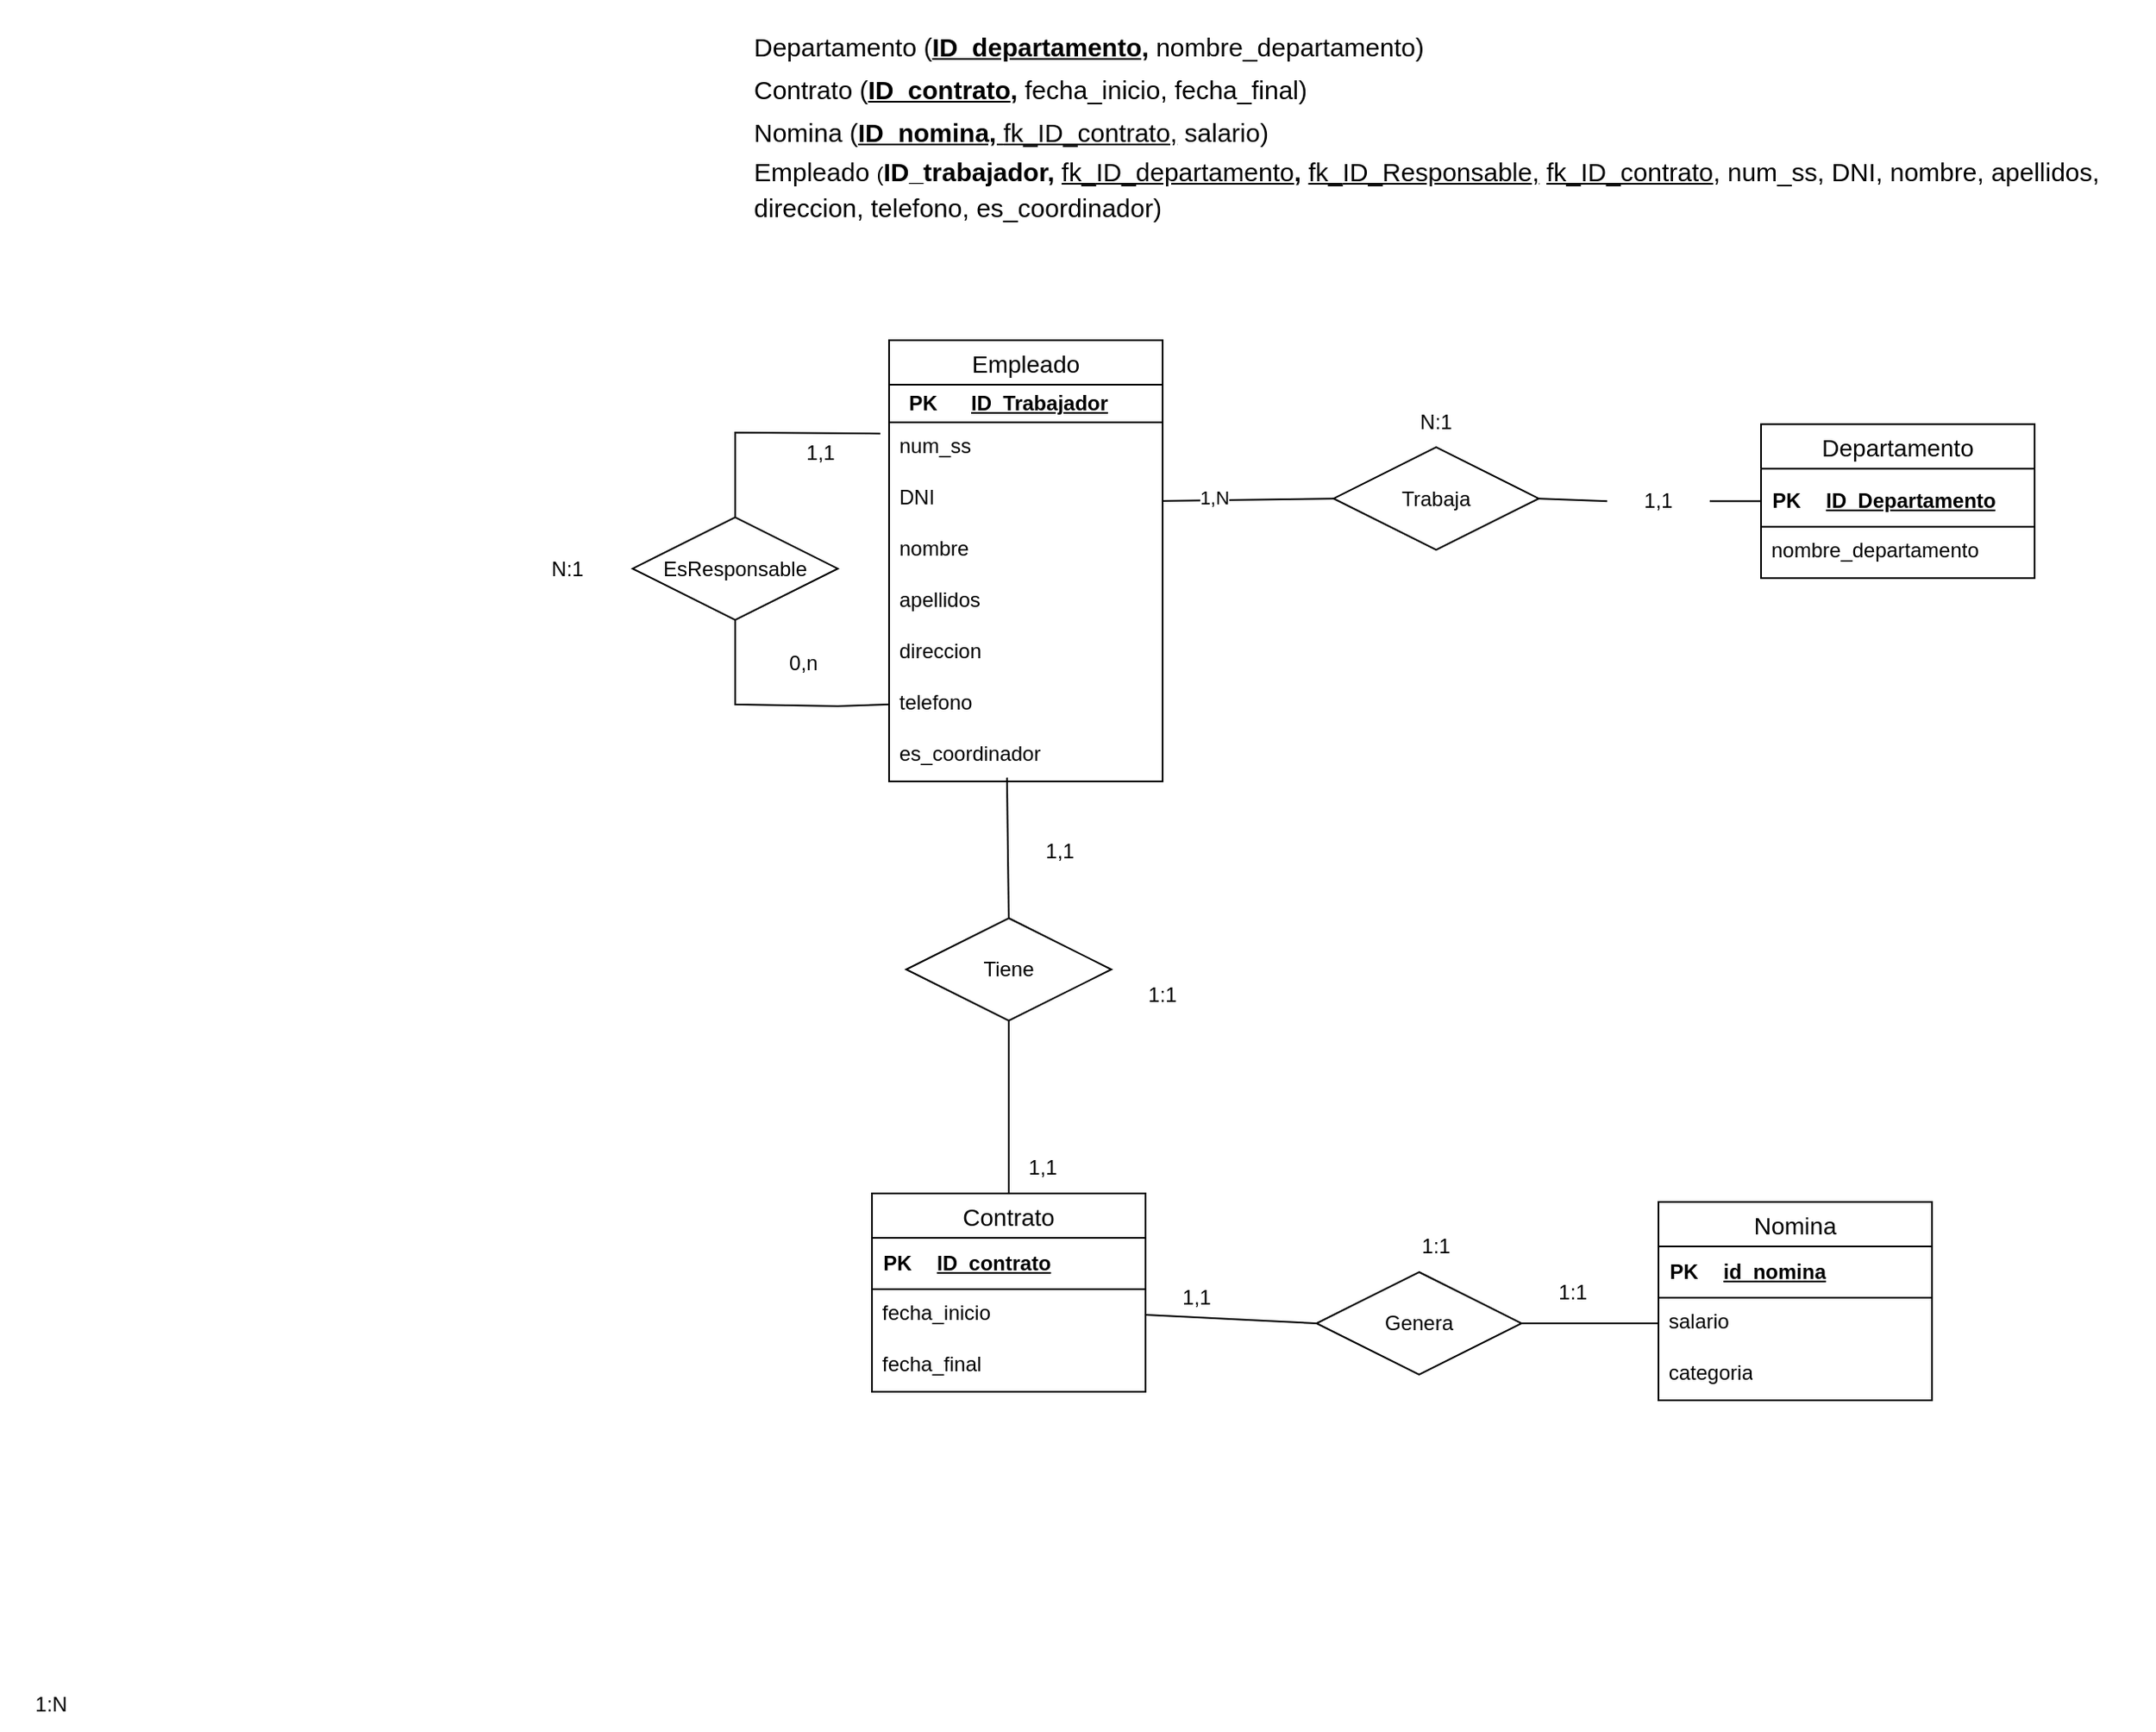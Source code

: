 <mxfile version="22.0.6" type="github">
  <diagram name="Pàgina-1" id="SuhlOd4oy2-5l4MS3tso">
    <mxGraphModel dx="2547" dy="1881" grid="1" gridSize="10" guides="1" tooltips="1" connect="1" arrows="1" fold="1" page="1" pageScale="1" pageWidth="827" pageHeight="1169" math="0" shadow="0">
      <root>
        <mxCell id="0" />
        <mxCell id="1" parent="0" />
        <mxCell id="dIsOg4A2e7Uvw2vJgA-Q-1" value="Empleado" style="swimlane;fontStyle=0;childLayout=stackLayout;horizontal=1;startSize=26;horizontalStack=0;resizeParent=1;resizeParentMax=0;resizeLast=0;collapsible=1;marginBottom=0;align=center;fontSize=14;" parent="1" vertex="1">
          <mxGeometry x="-250" y="-894" width="160" height="258" as="geometry" />
        </mxCell>
        <mxCell id="dIsOg4A2e7Uvw2vJgA-Q-5" value="" style="shape=table;startSize=0;container=1;collapsible=1;childLayout=tableLayout;fixedRows=1;rowLines=0;fontStyle=0;align=center;resizeLast=1;strokeColor=none;fillColor=none;collapsible=0;" parent="dIsOg4A2e7Uvw2vJgA-Q-1" vertex="1">
          <mxGeometry y="26" width="160" height="22" as="geometry" />
        </mxCell>
        <mxCell id="4xWT1J-QJqjD6c4jqSJS-41" value="" style="shape=tableRow;horizontal=0;startSize=0;swimlaneHead=0;swimlaneBody=0;fillColor=none;collapsible=0;dropTarget=0;points=[[0,0.5],[1,0.5]];portConstraint=eastwest;top=0;left=0;right=0;bottom=1;" parent="dIsOg4A2e7Uvw2vJgA-Q-5" vertex="1">
          <mxGeometry width="160" height="22" as="geometry" />
        </mxCell>
        <mxCell id="4xWT1J-QJqjD6c4jqSJS-42" value="PK" style="shape=partialRectangle;connectable=0;fillColor=none;top=0;left=0;bottom=0;right=0;fontStyle=1;overflow=hidden;whiteSpace=wrap;html=1;" parent="4xWT1J-QJqjD6c4jqSJS-41" vertex="1">
          <mxGeometry width="40" height="22" as="geometry">
            <mxRectangle width="40" height="22" as="alternateBounds" />
          </mxGeometry>
        </mxCell>
        <mxCell id="4xWT1J-QJqjD6c4jqSJS-43" value="ID_Trabajador" style="shape=partialRectangle;connectable=0;fillColor=none;top=0;left=0;bottom=0;right=0;align=left;spacingLeft=6;fontStyle=5;overflow=hidden;whiteSpace=wrap;html=1;" parent="4xWT1J-QJqjD6c4jqSJS-41" vertex="1">
          <mxGeometry x="40" width="120" height="22" as="geometry">
            <mxRectangle width="120" height="22" as="alternateBounds" />
          </mxGeometry>
        </mxCell>
        <mxCell id="dIsOg4A2e7Uvw2vJgA-Q-2" value="num_ss" style="text;strokeColor=none;fillColor=none;spacingLeft=4;spacingRight=4;overflow=hidden;rotatable=0;points=[[0,0.5],[1,0.5]];portConstraint=eastwest;fontSize=12;whiteSpace=wrap;html=1;" parent="dIsOg4A2e7Uvw2vJgA-Q-1" vertex="1">
          <mxGeometry y="48" width="160" height="30" as="geometry" />
        </mxCell>
        <mxCell id="dIsOg4A2e7Uvw2vJgA-Q-9" value="DNI" style="text;strokeColor=none;fillColor=none;spacingLeft=4;spacingRight=4;overflow=hidden;rotatable=0;points=[[0,0.5],[1,0.5]];portConstraint=eastwest;fontSize=12;whiteSpace=wrap;html=1;" parent="dIsOg4A2e7Uvw2vJgA-Q-1" vertex="1">
          <mxGeometry y="78" width="160" height="30" as="geometry" />
        </mxCell>
        <mxCell id="dIsOg4A2e7Uvw2vJgA-Q-10" value="nombre" style="text;strokeColor=none;fillColor=none;spacingLeft=4;spacingRight=4;overflow=hidden;rotatable=0;points=[[0,0.5],[1,0.5]];portConstraint=eastwest;fontSize=12;whiteSpace=wrap;html=1;" parent="dIsOg4A2e7Uvw2vJgA-Q-1" vertex="1">
          <mxGeometry y="108" width="160" height="30" as="geometry" />
        </mxCell>
        <mxCell id="dIsOg4A2e7Uvw2vJgA-Q-4" value="apellidos" style="text;strokeColor=none;fillColor=none;spacingLeft=4;spacingRight=4;overflow=hidden;rotatable=0;points=[[0,0.5],[1,0.5]];portConstraint=eastwest;fontSize=12;whiteSpace=wrap;html=1;" parent="dIsOg4A2e7Uvw2vJgA-Q-1" vertex="1">
          <mxGeometry y="138" width="160" height="30" as="geometry" />
        </mxCell>
        <mxCell id="dIsOg4A2e7Uvw2vJgA-Q-11" value="direccion" style="text;strokeColor=none;fillColor=none;spacingLeft=4;spacingRight=4;overflow=hidden;rotatable=0;points=[[0,0.5],[1,0.5]];portConstraint=eastwest;fontSize=12;whiteSpace=wrap;html=1;" parent="dIsOg4A2e7Uvw2vJgA-Q-1" vertex="1">
          <mxGeometry y="168" width="160" height="30" as="geometry" />
        </mxCell>
        <mxCell id="dIsOg4A2e7Uvw2vJgA-Q-12" value="telefono" style="text;strokeColor=none;fillColor=none;spacingLeft=4;spacingRight=4;overflow=hidden;rotatable=0;points=[[0,0.5],[1,0.5]];portConstraint=eastwest;fontSize=12;whiteSpace=wrap;html=1;" parent="dIsOg4A2e7Uvw2vJgA-Q-1" vertex="1">
          <mxGeometry y="198" width="160" height="30" as="geometry" />
        </mxCell>
        <mxCell id="HuOrWo3BDP_1Kqt-LZAt-1" value="es_coordinador" style="text;strokeColor=none;fillColor=none;spacingLeft=4;spacingRight=4;overflow=hidden;rotatable=0;points=[[0,0.5],[1,0.5]];portConstraint=eastwest;fontSize=12;whiteSpace=wrap;html=1;" parent="dIsOg4A2e7Uvw2vJgA-Q-1" vertex="1">
          <mxGeometry y="228" width="160" height="30" as="geometry" />
        </mxCell>
        <mxCell id="dIsOg4A2e7Uvw2vJgA-Q-39" value="Contrato" style="swimlane;fontStyle=0;childLayout=stackLayout;horizontal=1;startSize=26;horizontalStack=0;resizeParent=1;resizeParentMax=0;resizeLast=0;collapsible=1;marginBottom=0;align=center;fontSize=14;" parent="1" vertex="1">
          <mxGeometry x="-260" y="-395" width="160" height="116" as="geometry" />
        </mxCell>
        <mxCell id="4xWT1J-QJqjD6c4jqSJS-29" value="" style="shape=table;startSize=0;container=1;collapsible=1;childLayout=tableLayout;fixedRows=1;rowLines=0;fontStyle=0;align=center;resizeLast=1;strokeColor=none;fillColor=none;collapsible=0;" parent="dIsOg4A2e7Uvw2vJgA-Q-39" vertex="1">
          <mxGeometry y="26" width="160" height="30" as="geometry" />
        </mxCell>
        <mxCell id="4xWT1J-QJqjD6c4jqSJS-30" value="" style="shape=tableRow;horizontal=0;startSize=0;swimlaneHead=0;swimlaneBody=0;fillColor=none;collapsible=0;dropTarget=0;points=[[0,0.5],[1,0.5]];portConstraint=eastwest;top=0;left=0;right=0;bottom=1;" parent="4xWT1J-QJqjD6c4jqSJS-29" vertex="1">
          <mxGeometry width="160" height="30" as="geometry" />
        </mxCell>
        <mxCell id="4xWT1J-QJqjD6c4jqSJS-31" value="PK" style="shape=partialRectangle;connectable=0;fillColor=none;top=0;left=0;bottom=0;right=0;fontStyle=1;overflow=hidden;whiteSpace=wrap;html=1;" parent="4xWT1J-QJqjD6c4jqSJS-30" vertex="1">
          <mxGeometry width="30" height="30" as="geometry">
            <mxRectangle width="30" height="30" as="alternateBounds" />
          </mxGeometry>
        </mxCell>
        <mxCell id="4xWT1J-QJqjD6c4jqSJS-32" value="ID_contrato" style="shape=partialRectangle;connectable=0;fillColor=none;top=0;left=0;bottom=0;right=0;align=left;spacingLeft=6;fontStyle=5;overflow=hidden;whiteSpace=wrap;html=1;" parent="4xWT1J-QJqjD6c4jqSJS-30" vertex="1">
          <mxGeometry x="30" width="130" height="30" as="geometry">
            <mxRectangle width="130" height="30" as="alternateBounds" />
          </mxGeometry>
        </mxCell>
        <mxCell id="dIsOg4A2e7Uvw2vJgA-Q-48" value="fecha_inicio" style="text;strokeColor=none;fillColor=none;spacingLeft=4;spacingRight=4;overflow=hidden;rotatable=0;points=[[0,0.5],[1,0.5]];portConstraint=eastwest;fontSize=12;whiteSpace=wrap;html=1;" parent="dIsOg4A2e7Uvw2vJgA-Q-39" vertex="1">
          <mxGeometry y="56" width="160" height="30" as="geometry" />
        </mxCell>
        <mxCell id="dIsOg4A2e7Uvw2vJgA-Q-49" value="fecha_final" style="text;strokeColor=none;fillColor=none;spacingLeft=4;spacingRight=4;overflow=hidden;rotatable=0;points=[[0,0.5],[1,0.5]];portConstraint=eastwest;fontSize=12;whiteSpace=wrap;html=1;" parent="dIsOg4A2e7Uvw2vJgA-Q-39" vertex="1">
          <mxGeometry y="86" width="160" height="30" as="geometry" />
        </mxCell>
        <mxCell id="dIsOg4A2e7Uvw2vJgA-Q-75" value="Departamento" style="swimlane;fontStyle=0;childLayout=stackLayout;horizontal=1;startSize=26;horizontalStack=0;resizeParent=1;resizeParentMax=0;resizeLast=0;collapsible=1;marginBottom=0;align=center;fontSize=14;" parent="1" vertex="1">
          <mxGeometry x="260" y="-844.89" width="160" height="90" as="geometry" />
        </mxCell>
        <mxCell id="dIsOg4A2e7Uvw2vJgA-Q-76" value="" style="shape=table;startSize=4;container=1;collapsible=1;childLayout=tableLayout;fixedRows=1;rowLines=0;fontStyle=0;align=center;resizeLast=1;strokeColor=none;fillColor=none;collapsible=0;" parent="dIsOg4A2e7Uvw2vJgA-Q-75" vertex="1">
          <mxGeometry y="26" width="160" height="34" as="geometry" />
        </mxCell>
        <mxCell id="dIsOg4A2e7Uvw2vJgA-Q-77" value="" style="shape=tableRow;horizontal=0;startSize=0;swimlaneHead=0;swimlaneBody=0;fillColor=none;collapsible=0;dropTarget=0;points=[[0,0.5],[1,0.5]];portConstraint=eastwest;top=0;left=0;right=0;bottom=1;" parent="dIsOg4A2e7Uvw2vJgA-Q-76" vertex="1">
          <mxGeometry y="4" width="160" height="30" as="geometry" />
        </mxCell>
        <mxCell id="dIsOg4A2e7Uvw2vJgA-Q-78" value="PK" style="shape=partialRectangle;connectable=0;fillColor=none;top=0;left=0;bottom=0;right=0;fontStyle=1;overflow=hidden;whiteSpace=wrap;html=1;" parent="dIsOg4A2e7Uvw2vJgA-Q-77" vertex="1">
          <mxGeometry width="30" height="30" as="geometry">
            <mxRectangle width="30" height="30" as="alternateBounds" />
          </mxGeometry>
        </mxCell>
        <mxCell id="dIsOg4A2e7Uvw2vJgA-Q-79" value="ID_Departamento" style="shape=partialRectangle;connectable=0;fillColor=none;top=0;left=0;bottom=0;right=0;align=left;spacingLeft=6;fontStyle=5;overflow=hidden;whiteSpace=wrap;html=1;" parent="dIsOg4A2e7Uvw2vJgA-Q-77" vertex="1">
          <mxGeometry x="30" width="130" height="30" as="geometry">
            <mxRectangle width="130" height="30" as="alternateBounds" />
          </mxGeometry>
        </mxCell>
        <mxCell id="dIsOg4A2e7Uvw2vJgA-Q-80" value="nombre_departamento" style="text;strokeColor=none;fillColor=none;spacingLeft=4;spacingRight=4;overflow=hidden;rotatable=0;points=[[0,0.5],[1,0.5]];portConstraint=eastwest;fontSize=12;whiteSpace=wrap;html=1;" parent="dIsOg4A2e7Uvw2vJgA-Q-75" vertex="1">
          <mxGeometry y="60" width="160" height="30" as="geometry" />
        </mxCell>
        <mxCell id="dfgesfgbSkPz70xL1TR2-1" value="Nomina" style="swimlane;fontStyle=0;childLayout=stackLayout;horizontal=1;startSize=26;horizontalStack=0;resizeParent=1;resizeParentMax=0;resizeLast=0;collapsible=1;marginBottom=0;align=center;fontSize=14;" parent="1" vertex="1">
          <mxGeometry x="200" y="-390" width="160" height="116" as="geometry" />
        </mxCell>
        <mxCell id="dfgesfgbSkPz70xL1TR2-2" value="" style="shape=table;startSize=0;container=1;collapsible=1;childLayout=tableLayout;fixedRows=1;rowLines=0;fontStyle=0;align=center;resizeLast=1;strokeColor=none;fillColor=none;collapsible=0;" parent="dfgesfgbSkPz70xL1TR2-1" vertex="1">
          <mxGeometry y="26" width="160" height="30" as="geometry" />
        </mxCell>
        <mxCell id="dfgesfgbSkPz70xL1TR2-3" value="" style="shape=tableRow;horizontal=0;startSize=0;swimlaneHead=0;swimlaneBody=0;fillColor=none;collapsible=0;dropTarget=0;points=[[0,0.5],[1,0.5]];portConstraint=eastwest;top=0;left=0;right=0;bottom=1;" parent="dfgesfgbSkPz70xL1TR2-2" vertex="1">
          <mxGeometry width="160" height="30" as="geometry" />
        </mxCell>
        <mxCell id="dfgesfgbSkPz70xL1TR2-4" value="PK" style="shape=partialRectangle;connectable=0;fillColor=none;top=0;left=0;bottom=0;right=0;fontStyle=1;overflow=hidden;whiteSpace=wrap;html=1;" parent="dfgesfgbSkPz70xL1TR2-3" vertex="1">
          <mxGeometry width="30" height="30" as="geometry">
            <mxRectangle width="30" height="30" as="alternateBounds" />
          </mxGeometry>
        </mxCell>
        <mxCell id="dfgesfgbSkPz70xL1TR2-5" value="id_nomina" style="shape=partialRectangle;connectable=0;fillColor=none;top=0;left=0;bottom=0;right=0;align=left;spacingLeft=6;fontStyle=5;overflow=hidden;whiteSpace=wrap;html=1;" parent="dfgesfgbSkPz70xL1TR2-3" vertex="1">
          <mxGeometry x="30" width="130" height="30" as="geometry">
            <mxRectangle width="130" height="30" as="alternateBounds" />
          </mxGeometry>
        </mxCell>
        <mxCell id="dfgesfgbSkPz70xL1TR2-7" value="salario" style="text;strokeColor=none;fillColor=none;spacingLeft=4;spacingRight=4;overflow=hidden;rotatable=0;points=[[0,0.5],[1,0.5]];portConstraint=eastwest;fontSize=12;whiteSpace=wrap;html=1;" parent="dfgesfgbSkPz70xL1TR2-1" vertex="1">
          <mxGeometry y="56" width="160" height="30" as="geometry" />
        </mxCell>
        <mxCell id="dfgesfgbSkPz70xL1TR2-9" value="categoria" style="text;strokeColor=none;fillColor=none;spacingLeft=4;spacingRight=4;overflow=hidden;rotatable=0;points=[[0,0.5],[1,0.5]];portConstraint=eastwest;fontSize=12;whiteSpace=wrap;html=1;" parent="dfgesfgbSkPz70xL1TR2-1" vertex="1">
          <mxGeometry y="86" width="160" height="30" as="geometry" />
        </mxCell>
        <mxCell id="dfgesfgbSkPz70xL1TR2-12" value="Tiene" style="shape=rhombus;perimeter=rhombusPerimeter;whiteSpace=wrap;html=1;align=center;" parent="1" vertex="1">
          <mxGeometry x="-240" y="-556" width="120" height="60" as="geometry" />
        </mxCell>
        <mxCell id="dfgesfgbSkPz70xL1TR2-13" value="Genera" style="shape=rhombus;perimeter=rhombusPerimeter;whiteSpace=wrap;html=1;align=center;" parent="1" vertex="1">
          <mxGeometry y="-349" width="120" height="60" as="geometry" />
        </mxCell>
        <mxCell id="dfgesfgbSkPz70xL1TR2-14" value="Trabaja" style="shape=rhombus;perimeter=rhombusPerimeter;whiteSpace=wrap;html=1;align=center;" parent="1" vertex="1">
          <mxGeometry x="10" y="-831.39" width="120" height="60" as="geometry" />
        </mxCell>
        <mxCell id="dfgesfgbSkPz70xL1TR2-15" value="" style="endArrow=none;html=1;rounded=0;entryX=0;entryY=0.5;entryDx=0;entryDy=0;exitX=1;exitY=0.5;exitDx=0;exitDy=0;" parent="1" source="dfgesfgbSkPz70xL1TR2-36" target="dIsOg4A2e7Uvw2vJgA-Q-77" edge="1">
          <mxGeometry relative="1" as="geometry">
            <mxPoint x="40" y="-706.39" as="sourcePoint" />
            <mxPoint x="200" y="-706.39" as="targetPoint" />
          </mxGeometry>
        </mxCell>
        <mxCell id="dfgesfgbSkPz70xL1TR2-16" value="" style="endArrow=none;html=1;rounded=0;entryX=0;entryY=0.5;entryDx=0;entryDy=0;" parent="1" target="dfgesfgbSkPz70xL1TR2-14" edge="1">
          <mxGeometry relative="1" as="geometry">
            <mxPoint x="-90" y="-800" as="sourcePoint" />
            <mxPoint x="130" y="-616.39" as="targetPoint" />
          </mxGeometry>
        </mxCell>
        <mxCell id="4xWT1J-QJqjD6c4jqSJS-44" value="1,N" style="edgeLabel;html=1;align=center;verticalAlign=middle;resizable=0;points=[];" parent="dfgesfgbSkPz70xL1TR2-16" vertex="1" connectable="0">
          <mxGeometry x="-0.399" y="2" relative="1" as="geometry">
            <mxPoint as="offset" />
          </mxGeometry>
        </mxCell>
        <mxCell id="dfgesfgbSkPz70xL1TR2-19" value="" style="endArrow=none;html=1;rounded=0;entryX=0.5;entryY=0;entryDx=0;entryDy=0;exitX=0.431;exitY=0.927;exitDx=0;exitDy=0;exitPerimeter=0;" parent="1" source="HuOrWo3BDP_1Kqt-LZAt-1" target="dfgesfgbSkPz70xL1TR2-12" edge="1">
          <mxGeometry relative="1" as="geometry">
            <mxPoint x="-180" y="-606.39" as="sourcePoint" />
            <mxPoint x="160" y="-846" as="targetPoint" />
          </mxGeometry>
        </mxCell>
        <mxCell id="dfgesfgbSkPz70xL1TR2-22" value="" style="endArrow=none;html=1;rounded=0;entryX=0.5;entryY=1;entryDx=0;entryDy=0;exitX=0.5;exitY=0;exitDx=0;exitDy=0;" parent="1" source="dIsOg4A2e7Uvw2vJgA-Q-39" target="dfgesfgbSkPz70xL1TR2-12" edge="1">
          <mxGeometry relative="1" as="geometry">
            <mxPoint x="-30" y="-426" as="sourcePoint" />
            <mxPoint x="130" y="-426" as="targetPoint" />
          </mxGeometry>
        </mxCell>
        <mxCell id="dfgesfgbSkPz70xL1TR2-23" value="" style="endArrow=none;html=1;rounded=0;exitX=1;exitY=0.5;exitDx=0;exitDy=0;entryX=0;entryY=0.5;entryDx=0;entryDy=0;" parent="1" source="dfgesfgbSkPz70xL1TR2-13" edge="1">
          <mxGeometry relative="1" as="geometry">
            <mxPoint x="-20" y="-435" as="sourcePoint" />
            <mxPoint x="200" y="-319" as="targetPoint" />
          </mxGeometry>
        </mxCell>
        <mxCell id="dfgesfgbSkPz70xL1TR2-24" value="" style="endArrow=none;html=1;rounded=0;exitX=1;exitY=0.5;exitDx=0;exitDy=0;entryX=0;entryY=0.5;entryDx=0;entryDy=0;" parent="1" source="dIsOg4A2e7Uvw2vJgA-Q-48" target="dfgesfgbSkPz70xL1TR2-13" edge="1">
          <mxGeometry relative="1" as="geometry">
            <mxPoint x="-20" y="-435" as="sourcePoint" />
            <mxPoint x="140" y="-435" as="targetPoint" />
          </mxGeometry>
        </mxCell>
        <mxCell id="dfgesfgbSkPz70xL1TR2-27" value="1,1" style="text;html=1;strokeColor=none;fillColor=none;align=center;verticalAlign=middle;whiteSpace=wrap;rounded=0;" parent="1" vertex="1">
          <mxGeometry x="-180" y="-610" width="60" height="30" as="geometry" />
        </mxCell>
        <mxCell id="dfgesfgbSkPz70xL1TR2-34" value="N:1" style="text;html=1;strokeColor=none;fillColor=none;align=center;verticalAlign=middle;whiteSpace=wrap;rounded=0;" parent="1" vertex="1">
          <mxGeometry x="40" y="-861.39" width="60" height="30" as="geometry" />
        </mxCell>
        <mxCell id="dfgesfgbSkPz70xL1TR2-37" value="1,1" style="text;html=1;strokeColor=none;fillColor=none;align=center;verticalAlign=middle;whiteSpace=wrap;rounded=0;" parent="1" vertex="1">
          <mxGeometry x="-190" y="-425" width="60" height="30" as="geometry" />
        </mxCell>
        <mxCell id="dfgesfgbSkPz70xL1TR2-38" value="1,1" style="text;html=1;strokeColor=none;fillColor=none;align=center;verticalAlign=middle;whiteSpace=wrap;rounded=0;" parent="1" vertex="1">
          <mxGeometry x="-100" y="-349" width="60" height="30" as="geometry" />
        </mxCell>
        <mxCell id="dfgesfgbSkPz70xL1TR2-39" value="1:1" style="text;html=1;strokeColor=none;fillColor=none;align=center;verticalAlign=middle;whiteSpace=wrap;rounded=0;" parent="1" vertex="1">
          <mxGeometry x="40" y="-379" width="60" height="30" as="geometry" />
        </mxCell>
        <mxCell id="dfgesfgbSkPz70xL1TR2-41" value="1:1" style="text;html=1;strokeColor=none;fillColor=none;align=center;verticalAlign=middle;whiteSpace=wrap;rounded=0;" parent="1" vertex="1">
          <mxGeometry x="-120" y="-526" width="60" height="30" as="geometry" />
        </mxCell>
        <mxCell id="dfgesfgbSkPz70xL1TR2-47" value="EsResponsable" style="shape=rhombus;perimeter=rhombusPerimeter;whiteSpace=wrap;html=1;align=center;" parent="1" vertex="1">
          <mxGeometry x="-400" y="-790.39" width="120" height="60" as="geometry" />
        </mxCell>
        <mxCell id="dfgesfgbSkPz70xL1TR2-48" value="" style="endArrow=none;html=1;rounded=0;entryX=0;entryY=0.5;entryDx=0;entryDy=0;exitX=0.5;exitY=1;exitDx=0;exitDy=0;" parent="1" source="dfgesfgbSkPz70xL1TR2-47" target="dIsOg4A2e7Uvw2vJgA-Q-12" edge="1">
          <mxGeometry relative="1" as="geometry">
            <mxPoint x="-320" y="-680" as="sourcePoint" />
            <mxPoint x="-260" y="-760.39" as="targetPoint" />
            <Array as="points">
              <mxPoint x="-340" y="-681" />
              <mxPoint x="-280" y="-680" />
            </Array>
          </mxGeometry>
        </mxCell>
        <mxCell id="dfgesfgbSkPz70xL1TR2-51" value="" style="endArrow=none;html=1;rounded=0;exitX=0.5;exitY=0;exitDx=0;exitDy=0;entryX=-0.032;entryY=0.219;entryDx=0;entryDy=0;entryPerimeter=0;" parent="1" source="dfgesfgbSkPz70xL1TR2-47" target="dIsOg4A2e7Uvw2vJgA-Q-2" edge="1">
          <mxGeometry relative="1" as="geometry">
            <mxPoint x="-440" y="-833.39" as="sourcePoint" />
            <mxPoint x="-250" y="-831.0" as="targetPoint" />
            <Array as="points">
              <mxPoint x="-340" y="-840" />
            </Array>
          </mxGeometry>
        </mxCell>
        <mxCell id="dfgesfgbSkPz70xL1TR2-54" value="1:N" style="text;html=1;strokeColor=none;fillColor=none;align=center;verticalAlign=middle;whiteSpace=wrap;rounded=0;" parent="1" vertex="1">
          <mxGeometry x="-770" y="-111.39" width="60" height="30" as="geometry" />
        </mxCell>
        <mxCell id="4xWT1J-QJqjD6c4jqSJS-1" value="&lt;p style=&quot;line-height: 180%; font-size: 17px;&quot;&gt;&lt;/p&gt;&lt;div style=&quot;text-align: left; line-height: 170%;&quot;&gt;&lt;span style=&quot;font-size: 15px; background-color: initial;&quot;&gt;Departamento (&lt;/span&gt;&lt;u style=&quot;font-size: 15px; background-color: initial; border-color: var(--border-color); font-weight: bold;&quot;&gt;ID_departamento,&lt;/u&gt;&lt;span style=&quot;font-size: 15px; background-color: initial;&quot;&gt;&amp;nbsp;nombre_departamento)&lt;/span&gt;&lt;br&gt;&lt;/div&gt;&lt;font style=&quot;&quot;&gt;&lt;font style=&quot;&quot;&gt;&lt;div style=&quot;text-align: left; font-size: 15px; line-height: 170%;&quot;&gt;&lt;span style=&quot;background-color: initial;&quot;&gt;Contrato (&lt;/span&gt;&lt;u style=&quot;background-color: initial; font-weight: bold;&quot;&gt;ID_contrato,&lt;/u&gt;&lt;span style=&quot;background-color: initial; font-weight: bold;&quot;&gt;&amp;nbsp;&lt;/span&gt;&lt;span style=&quot;background-color: initial;&quot;&gt;fecha_inicio, fecha_final)&lt;/span&gt;&lt;/div&gt;&lt;div style=&quot;text-align: left; font-size: 15px; line-height: 170%;&quot;&gt;&lt;span style=&quot;background-color: initial;&quot;&gt;Nomina (&lt;/span&gt;&lt;b style=&quot;background-color: initial;&quot;&gt;&lt;u&gt;ID_nomina,&amp;nbsp;&lt;/u&gt;&lt;/b&gt;&lt;u style=&quot;background-color: initial; border-color: var(--border-color);&quot;&gt;fk_ID_contrato,&lt;/u&gt;&lt;b style=&quot;background-color: initial;&quot;&gt;&amp;nbsp;&lt;/b&gt;&lt;span style=&quot;background-color: initial;&quot;&gt;salario)&lt;/span&gt;&lt;/div&gt;&lt;div style=&quot;line-height: 170%;&quot;&gt;&lt;div style=&quot;text-align: left; border-color: var(--border-color); line-height: 20.4px;&quot;&gt;&lt;font style=&quot;font-size: 15px;&quot;&gt;Empleado &lt;/font&gt;&lt;span style=&quot;font-size: 12px;&quot;&gt;(&lt;span style=&quot;border-color: var(--border-color); font-size: 15px; background-color: initial;&quot;&gt;&lt;b style=&quot;border-color: var(--border-color);&quot;&gt;ID_trabajador,&amp;nbsp;&lt;/b&gt;&lt;u style=&quot;border-color: var(--border-color);&quot;&gt;fk_&lt;/u&gt;&lt;/span&gt;&lt;u style=&quot;border-color: var(--border-color); font-size: 15px; background-color: initial;&quot;&gt;ID_departamento&lt;b style=&quot;border-color: var(--border-color);&quot;&gt;,&lt;/b&gt;&lt;/u&gt;&lt;b style=&quot;border-color: var(--border-color); font-size: 15px; background-color: initial;&quot;&gt;&amp;nbsp;&lt;/b&gt;&lt;span style=&quot;border-color: var(--border-color); font-size: 15px; background-color: initial;&quot;&gt;&lt;u style=&quot;border-color: var(--border-color);&quot;&gt;fk_&lt;/u&gt;&lt;/span&gt;&lt;u style=&quot;border-color: var(--border-color); font-size: 15px; background-color: initial;&quot;&gt;ID_Responsable,&lt;/u&gt;&lt;span style=&quot;border-color: var(--border-color); font-size: 15px; background-color: initial;&quot;&gt;&amp;nbsp;&lt;u style=&quot;border-color: var(--border-color);&quot;&gt;fk_ID_contrato&lt;/u&gt;, num_ss, DNI, nombre, apellidos, direccion, telefono, es_coordinador)&lt;/span&gt;&lt;/span&gt;&lt;/div&gt;&lt;div style=&quot;font-size: 15px;&quot;&gt;&lt;span style=&quot;border-color: var(--border-color); font-size: 15px; background-color: initial;&quot;&gt;&lt;br&gt;&lt;/span&gt;&lt;/div&gt;&lt;span style=&quot;font-size: 15px; border-color: var(--border-color);&quot;&gt;&lt;font style=&quot;border-color: var(--border-color); text-align: center;&quot;&gt;&lt;/font&gt;&lt;/span&gt;&lt;/div&gt;&lt;/font&gt;&lt;/font&gt;&lt;p&gt;&lt;/p&gt;" style="text;html=1;strokeColor=none;fillColor=none;align=center;verticalAlign=middle;whiteSpace=wrap;rounded=0;" parent="1" vertex="1">
          <mxGeometry x="-330" y="-1081" width="820" height="141" as="geometry" />
        </mxCell>
        <mxCell id="4xWT1J-QJqjD6c4jqSJS-10" value="0,n" style="text;html=1;strokeColor=none;fillColor=none;align=center;verticalAlign=middle;whiteSpace=wrap;rounded=0;" parent="1" vertex="1">
          <mxGeometry x="-330" y="-720" width="60" height="30" as="geometry" />
        </mxCell>
        <mxCell id="V5qdWooqmq7zK3Nxi4pE-2" value="" style="endArrow=none;html=1;rounded=0;entryX=0;entryY=0.5;entryDx=0;entryDy=0;exitX=1;exitY=0.5;exitDx=0;exitDy=0;" parent="1" source="dfgesfgbSkPz70xL1TR2-14" target="dfgesfgbSkPz70xL1TR2-36" edge="1">
          <mxGeometry relative="1" as="geometry">
            <mxPoint x="130" y="-801" as="sourcePoint" />
            <mxPoint x="260" y="-801" as="targetPoint" />
          </mxGeometry>
        </mxCell>
        <mxCell id="dfgesfgbSkPz70xL1TR2-36" value="1,1" style="text;html=1;strokeColor=none;fillColor=none;align=center;verticalAlign=middle;whiteSpace=wrap;rounded=0;" parent="1" vertex="1">
          <mxGeometry x="170" y="-813.39" width="60" height="27" as="geometry" />
        </mxCell>
        <mxCell id="V5qdWooqmq7zK3Nxi4pE-3" value="1,1" style="text;html=1;strokeColor=none;fillColor=none;align=center;verticalAlign=middle;whiteSpace=wrap;rounded=0;" parent="1" vertex="1">
          <mxGeometry x="-320" y="-843.39" width="60" height="30" as="geometry" />
        </mxCell>
        <mxCell id="V5qdWooqmq7zK3Nxi4pE-5" value="N:1" style="text;html=1;strokeColor=none;fillColor=none;align=center;verticalAlign=middle;whiteSpace=wrap;rounded=0;" parent="1" vertex="1">
          <mxGeometry x="-463" y="-778.08" width="50" height="35.39" as="geometry" />
        </mxCell>
        <mxCell id="9OvP7ZOyrdMXcPd-KJxd-1" value="1:1" style="text;html=1;strokeColor=none;fillColor=none;align=center;verticalAlign=middle;whiteSpace=wrap;rounded=0;" vertex="1" parent="1">
          <mxGeometry x="120" y="-352" width="60" height="30" as="geometry" />
        </mxCell>
      </root>
    </mxGraphModel>
  </diagram>
</mxfile>
